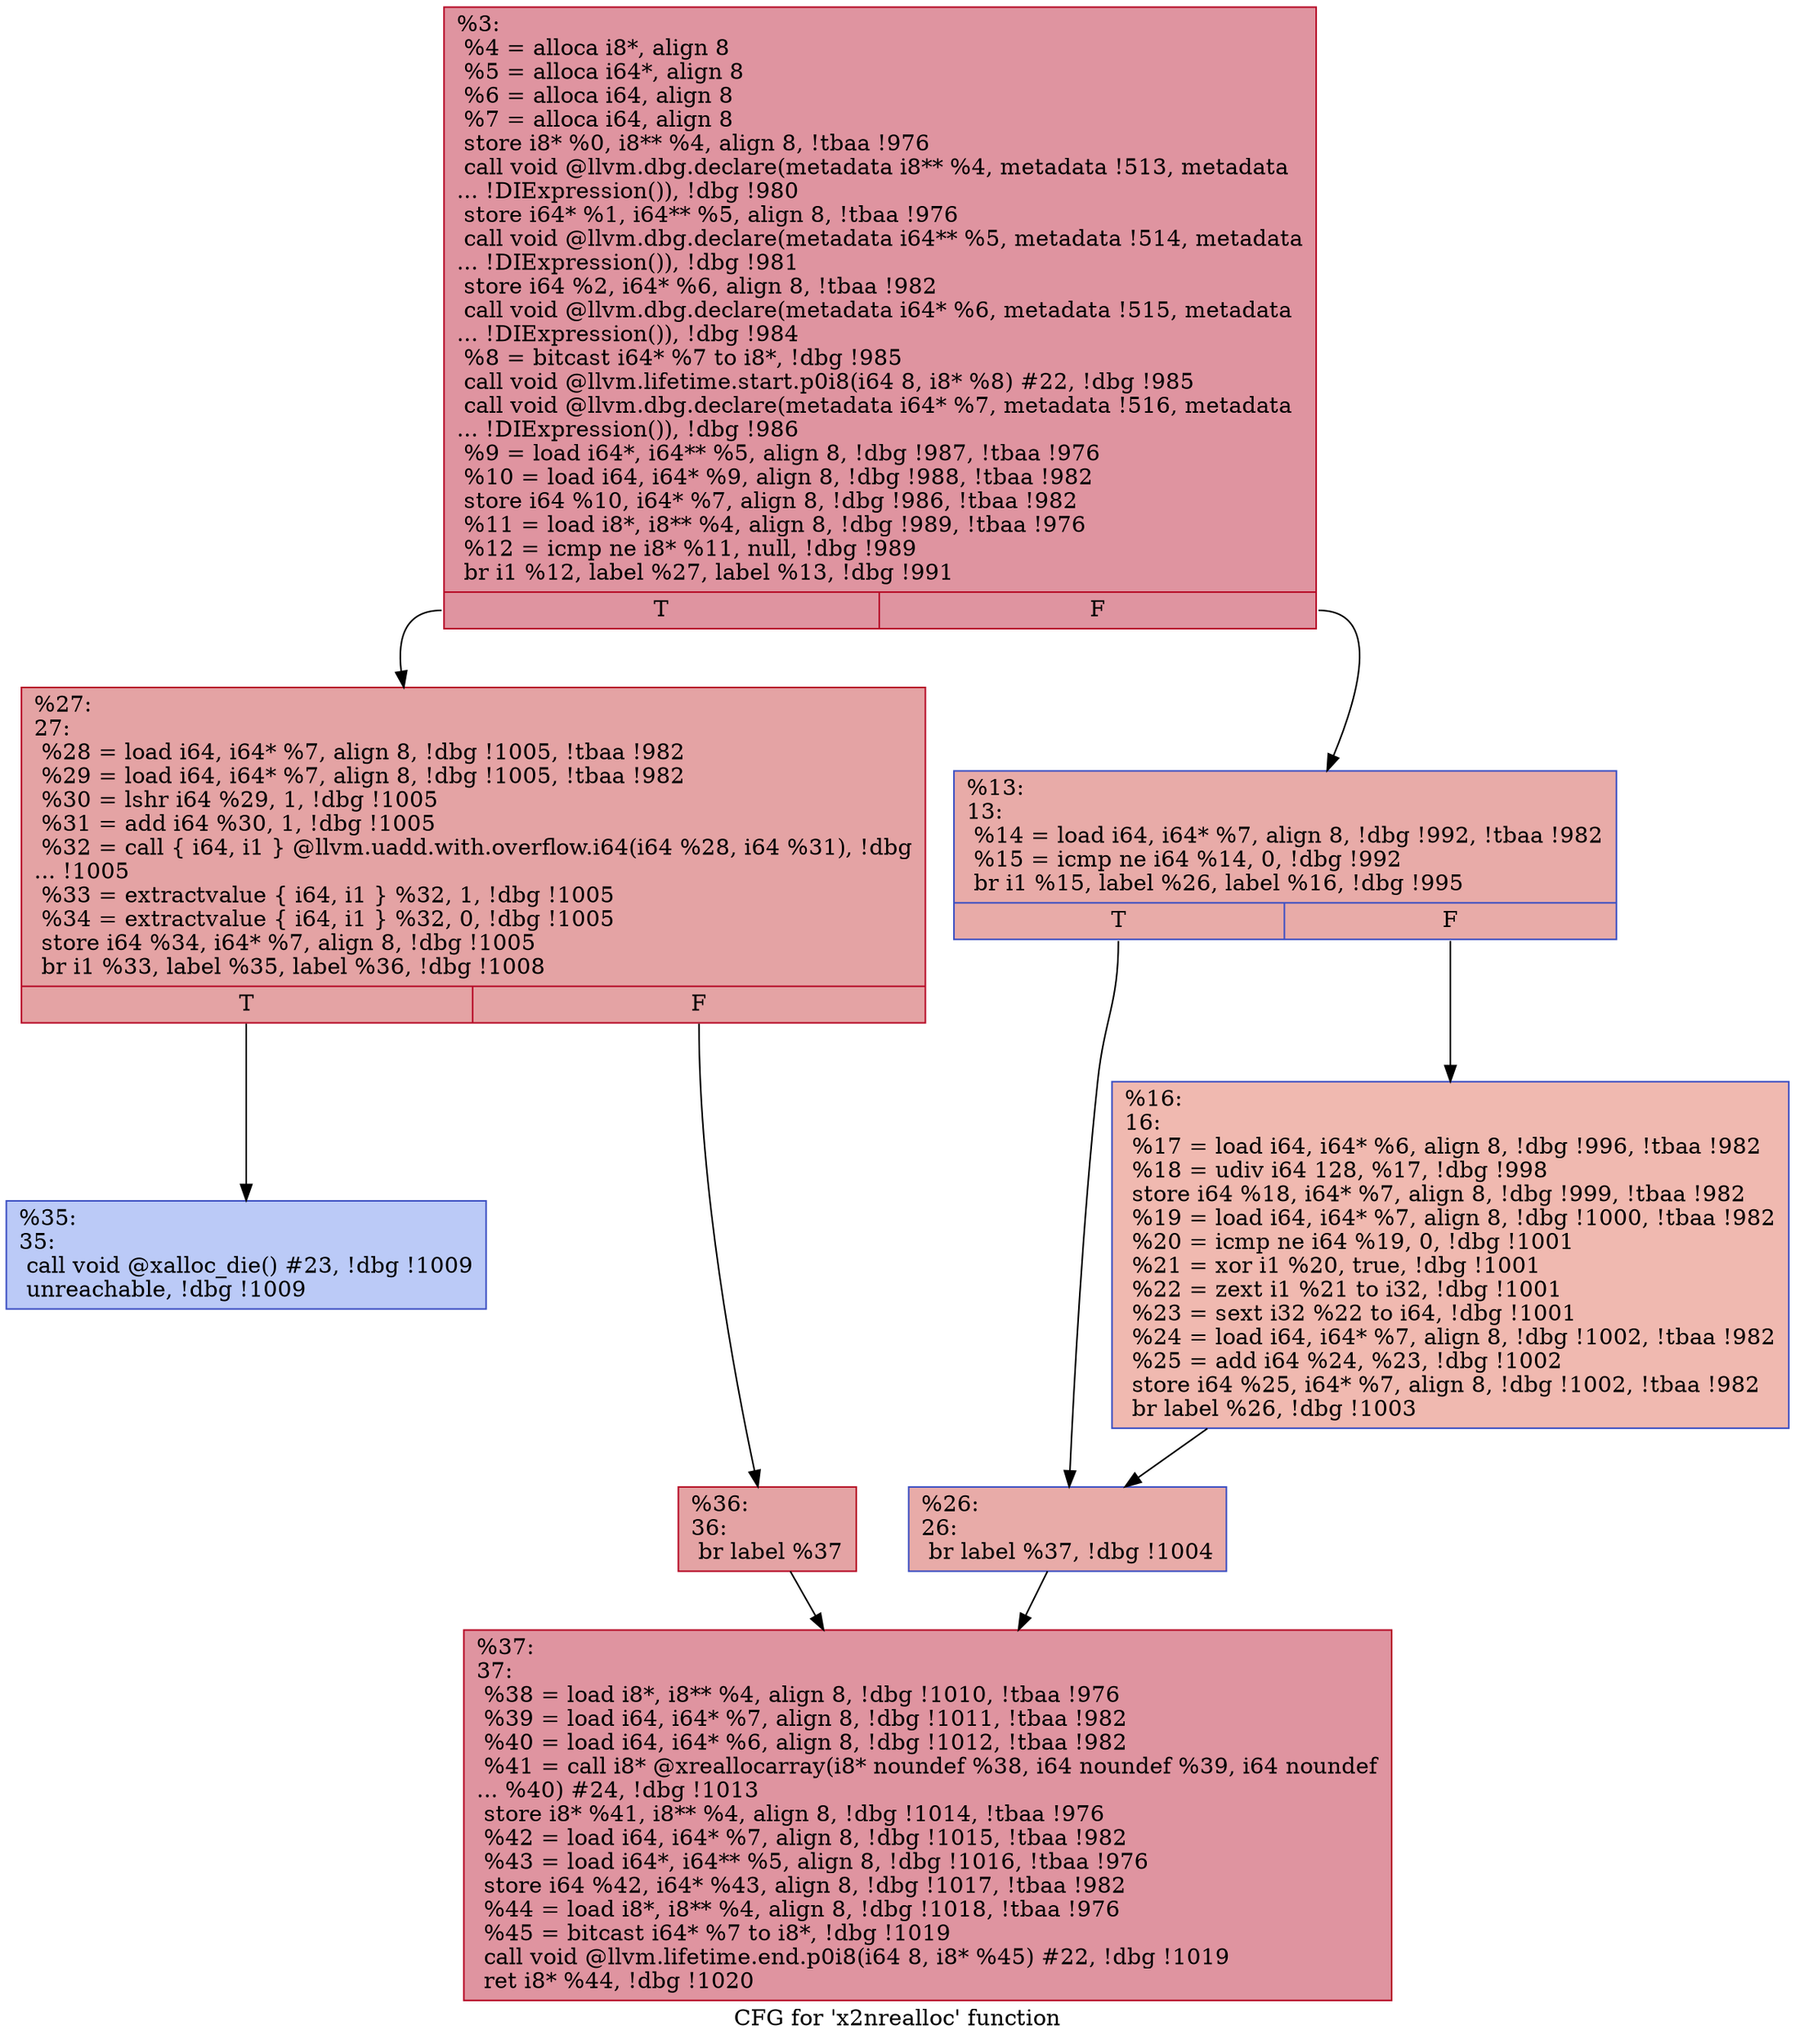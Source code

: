 digraph "CFG for 'x2nrealloc' function" {
	label="CFG for 'x2nrealloc' function";

	Node0x25eb1f0 [shape=record,color="#b70d28ff", style=filled, fillcolor="#b70d2870",label="{%3:\l  %4 = alloca i8*, align 8\l  %5 = alloca i64*, align 8\l  %6 = alloca i64, align 8\l  %7 = alloca i64, align 8\l  store i8* %0, i8** %4, align 8, !tbaa !976\l  call void @llvm.dbg.declare(metadata i8** %4, metadata !513, metadata\l... !DIExpression()), !dbg !980\l  store i64* %1, i64** %5, align 8, !tbaa !976\l  call void @llvm.dbg.declare(metadata i64** %5, metadata !514, metadata\l... !DIExpression()), !dbg !981\l  store i64 %2, i64* %6, align 8, !tbaa !982\l  call void @llvm.dbg.declare(metadata i64* %6, metadata !515, metadata\l... !DIExpression()), !dbg !984\l  %8 = bitcast i64* %7 to i8*, !dbg !985\l  call void @llvm.lifetime.start.p0i8(i64 8, i8* %8) #22, !dbg !985\l  call void @llvm.dbg.declare(metadata i64* %7, metadata !516, metadata\l... !DIExpression()), !dbg !986\l  %9 = load i64*, i64** %5, align 8, !dbg !987, !tbaa !976\l  %10 = load i64, i64* %9, align 8, !dbg !988, !tbaa !982\l  store i64 %10, i64* %7, align 8, !dbg !986, !tbaa !982\l  %11 = load i8*, i8** %4, align 8, !dbg !989, !tbaa !976\l  %12 = icmp ne i8* %11, null, !dbg !989\l  br i1 %12, label %27, label %13, !dbg !991\l|{<s0>T|<s1>F}}"];
	Node0x25eb1f0:s0 -> Node0x25eb330;
	Node0x25eb1f0:s1 -> Node0x25eb240;
	Node0x25eb240 [shape=record,color="#3d50c3ff", style=filled, fillcolor="#cc403a70",label="{%13:\l13:                                               \l  %14 = load i64, i64* %7, align 8, !dbg !992, !tbaa !982\l  %15 = icmp ne i64 %14, 0, !dbg !992\l  br i1 %15, label %26, label %16, !dbg !995\l|{<s0>T|<s1>F}}"];
	Node0x25eb240:s0 -> Node0x25eb2e0;
	Node0x25eb240:s1 -> Node0x25eb290;
	Node0x25eb290 [shape=record,color="#3d50c3ff", style=filled, fillcolor="#de614d70",label="{%16:\l16:                                               \l  %17 = load i64, i64* %6, align 8, !dbg !996, !tbaa !982\l  %18 = udiv i64 128, %17, !dbg !998\l  store i64 %18, i64* %7, align 8, !dbg !999, !tbaa !982\l  %19 = load i64, i64* %7, align 8, !dbg !1000, !tbaa !982\l  %20 = icmp ne i64 %19, 0, !dbg !1001\l  %21 = xor i1 %20, true, !dbg !1001\l  %22 = zext i1 %21 to i32, !dbg !1001\l  %23 = sext i32 %22 to i64, !dbg !1001\l  %24 = load i64, i64* %7, align 8, !dbg !1002, !tbaa !982\l  %25 = add i64 %24, %23, !dbg !1002\l  store i64 %25, i64* %7, align 8, !dbg !1002, !tbaa !982\l  br label %26, !dbg !1003\l}"];
	Node0x25eb290 -> Node0x25eb2e0;
	Node0x25eb2e0 [shape=record,color="#3d50c3ff", style=filled, fillcolor="#cc403a70",label="{%26:\l26:                                               \l  br label %37, !dbg !1004\l}"];
	Node0x25eb2e0 -> Node0x25eb420;
	Node0x25eb330 [shape=record,color="#b70d28ff", style=filled, fillcolor="#c32e3170",label="{%27:\l27:                                               \l  %28 = load i64, i64* %7, align 8, !dbg !1005, !tbaa !982\l  %29 = load i64, i64* %7, align 8, !dbg !1005, !tbaa !982\l  %30 = lshr i64 %29, 1, !dbg !1005\l  %31 = add i64 %30, 1, !dbg !1005\l  %32 = call \{ i64, i1 \} @llvm.uadd.with.overflow.i64(i64 %28, i64 %31), !dbg\l... !1005\l  %33 = extractvalue \{ i64, i1 \} %32, 1, !dbg !1005\l  %34 = extractvalue \{ i64, i1 \} %32, 0, !dbg !1005\l  store i64 %34, i64* %7, align 8, !dbg !1005\l  br i1 %33, label %35, label %36, !dbg !1008\l|{<s0>T|<s1>F}}"];
	Node0x25eb330:s0 -> Node0x25eb380;
	Node0x25eb330:s1 -> Node0x25eb3d0;
	Node0x25eb380 [shape=record,color="#3d50c3ff", style=filled, fillcolor="#6687ed70",label="{%35:\l35:                                               \l  call void @xalloc_die() #23, !dbg !1009\l  unreachable, !dbg !1009\l}"];
	Node0x25eb3d0 [shape=record,color="#b70d28ff", style=filled, fillcolor="#c32e3170",label="{%36:\l36:                                               \l  br label %37\l}"];
	Node0x25eb3d0 -> Node0x25eb420;
	Node0x25eb420 [shape=record,color="#b70d28ff", style=filled, fillcolor="#b70d2870",label="{%37:\l37:                                               \l  %38 = load i8*, i8** %4, align 8, !dbg !1010, !tbaa !976\l  %39 = load i64, i64* %7, align 8, !dbg !1011, !tbaa !982\l  %40 = load i64, i64* %6, align 8, !dbg !1012, !tbaa !982\l  %41 = call i8* @xreallocarray(i8* noundef %38, i64 noundef %39, i64 noundef\l... %40) #24, !dbg !1013\l  store i8* %41, i8** %4, align 8, !dbg !1014, !tbaa !976\l  %42 = load i64, i64* %7, align 8, !dbg !1015, !tbaa !982\l  %43 = load i64*, i64** %5, align 8, !dbg !1016, !tbaa !976\l  store i64 %42, i64* %43, align 8, !dbg !1017, !tbaa !982\l  %44 = load i8*, i8** %4, align 8, !dbg !1018, !tbaa !976\l  %45 = bitcast i64* %7 to i8*, !dbg !1019\l  call void @llvm.lifetime.end.p0i8(i64 8, i8* %45) #22, !dbg !1019\l  ret i8* %44, !dbg !1020\l}"];
}
